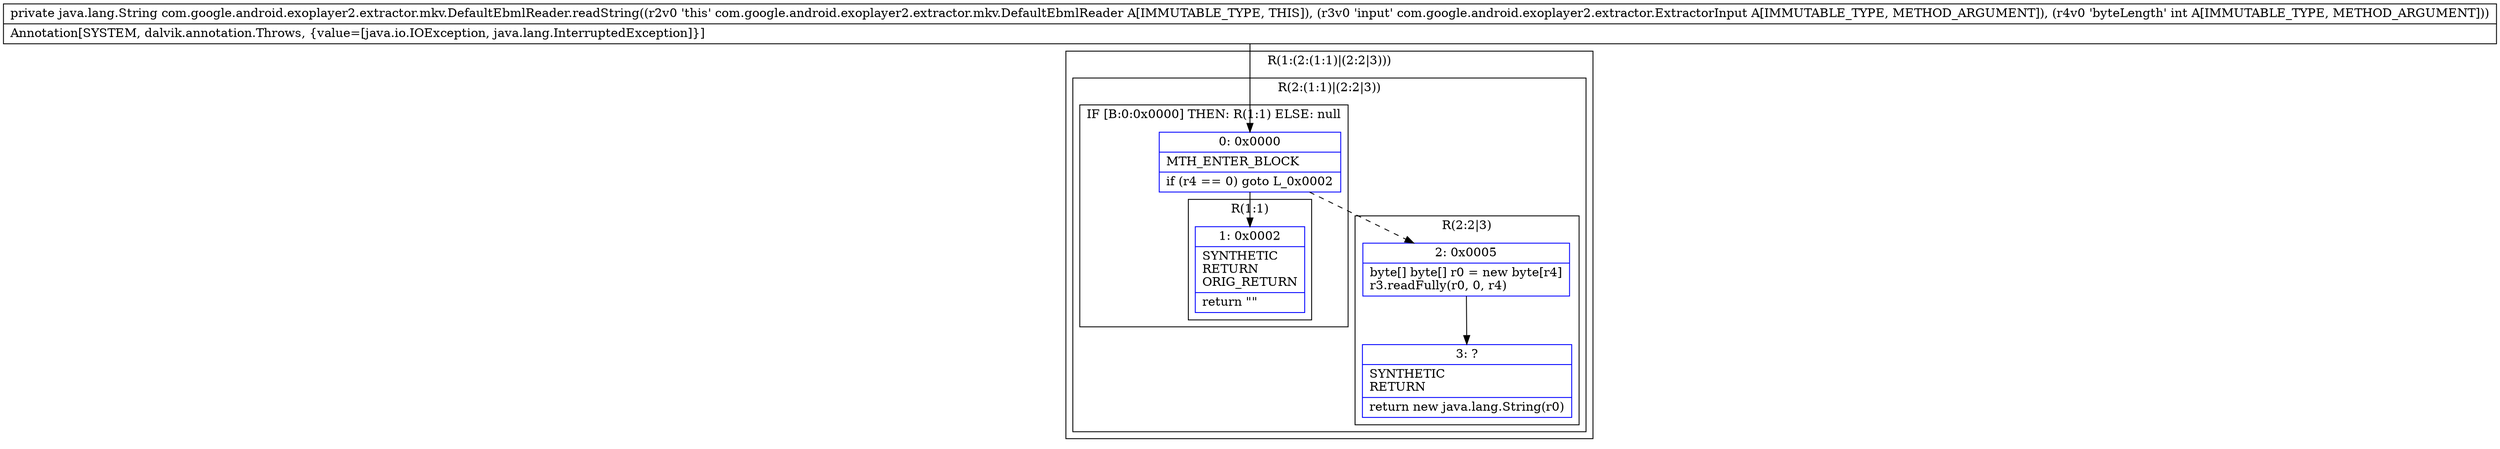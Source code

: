 digraph "CFG forcom.google.android.exoplayer2.extractor.mkv.DefaultEbmlReader.readString(Lcom\/google\/android\/exoplayer2\/extractor\/ExtractorInput;I)Ljava\/lang\/String;" {
subgraph cluster_Region_1049945181 {
label = "R(1:(2:(1:1)|(2:2|3)))";
node [shape=record,color=blue];
subgraph cluster_Region_679279456 {
label = "R(2:(1:1)|(2:2|3))";
node [shape=record,color=blue];
subgraph cluster_IfRegion_396949567 {
label = "IF [B:0:0x0000] THEN: R(1:1) ELSE: null";
node [shape=record,color=blue];
Node_0 [shape=record,label="{0\:\ 0x0000|MTH_ENTER_BLOCK\l|if (r4 == 0) goto L_0x0002\l}"];
subgraph cluster_Region_733481874 {
label = "R(1:1)";
node [shape=record,color=blue];
Node_1 [shape=record,label="{1\:\ 0x0002|SYNTHETIC\lRETURN\lORIG_RETURN\l|return \"\"\l}"];
}
}
subgraph cluster_Region_1935515754 {
label = "R(2:2|3)";
node [shape=record,color=blue];
Node_2 [shape=record,label="{2\:\ 0x0005|byte[] byte[] r0 = new byte[r4]\lr3.readFully(r0, 0, r4)\l}"];
Node_3 [shape=record,label="{3\:\ ?|SYNTHETIC\lRETURN\l|return new java.lang.String(r0)\l}"];
}
}
}
MethodNode[shape=record,label="{private java.lang.String com.google.android.exoplayer2.extractor.mkv.DefaultEbmlReader.readString((r2v0 'this' com.google.android.exoplayer2.extractor.mkv.DefaultEbmlReader A[IMMUTABLE_TYPE, THIS]), (r3v0 'input' com.google.android.exoplayer2.extractor.ExtractorInput A[IMMUTABLE_TYPE, METHOD_ARGUMENT]), (r4v0 'byteLength' int A[IMMUTABLE_TYPE, METHOD_ARGUMENT]))  | Annotation[SYSTEM, dalvik.annotation.Throws, \{value=[java.io.IOException, java.lang.InterruptedException]\}]\l}"];
MethodNode -> Node_0;
Node_0 -> Node_1;
Node_0 -> Node_2[style=dashed];
Node_2 -> Node_3;
}

